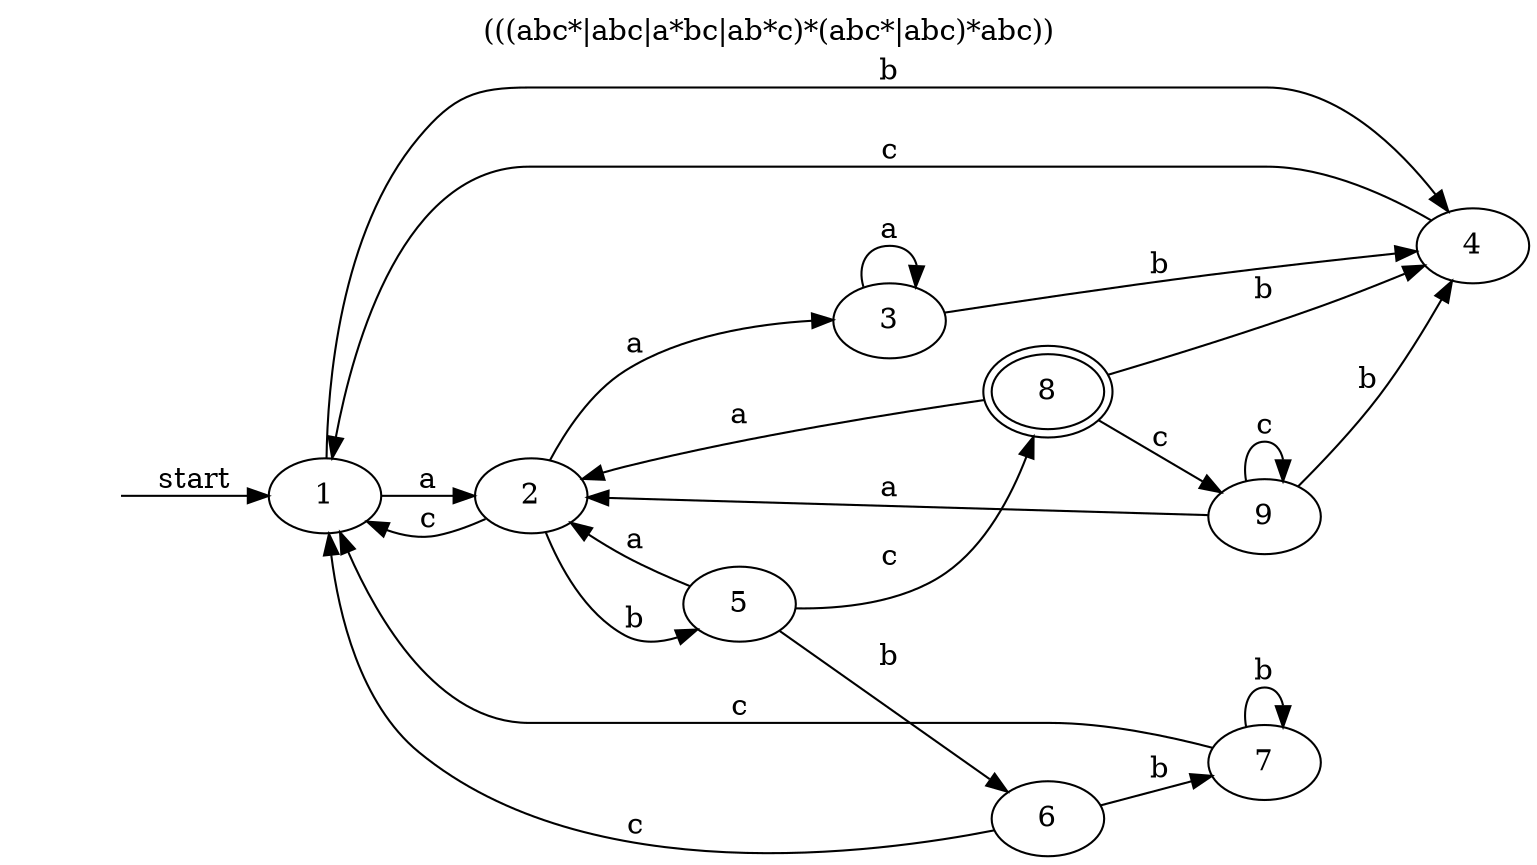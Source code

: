 digraph G {
	rankdir=LR;
	1 -> 2 [label="a"]
	1 -> 4 [label="b"]
	2 -> 1 [label="c"]
	2 -> 3 [label="a"]
	2 -> 5 [label="b"]
	3 -> 3 [label="a"]
	3 -> 4 [label="b"]
	4 -> 1 [label="c"]
	5 -> 2 [label="a"]
	5 -> 6 [label="b"]
	5 -> 8 [label="c"]
	6 -> 1 [label="c"]
	6 -> 7 [label="b"]
	7 -> 1 [label="c"]
	7 -> 7 [label="b"]
	8 -> 2 [label="a"]
	8 -> 4 [label="b"]
	8 -> 9 [label="c"]
	9 -> 2 [label="a"]
	9 -> 4 [label="b"]
	9 -> 9 [label="c"]
	8 [peripheries=2]
	" " [shape=plaintext]
	" " -> 1 [label="start"]
	labelloc="t";
	label="(((abc*|abc|a*bc|ab*c)*(abc*|abc)*abc))";
}

